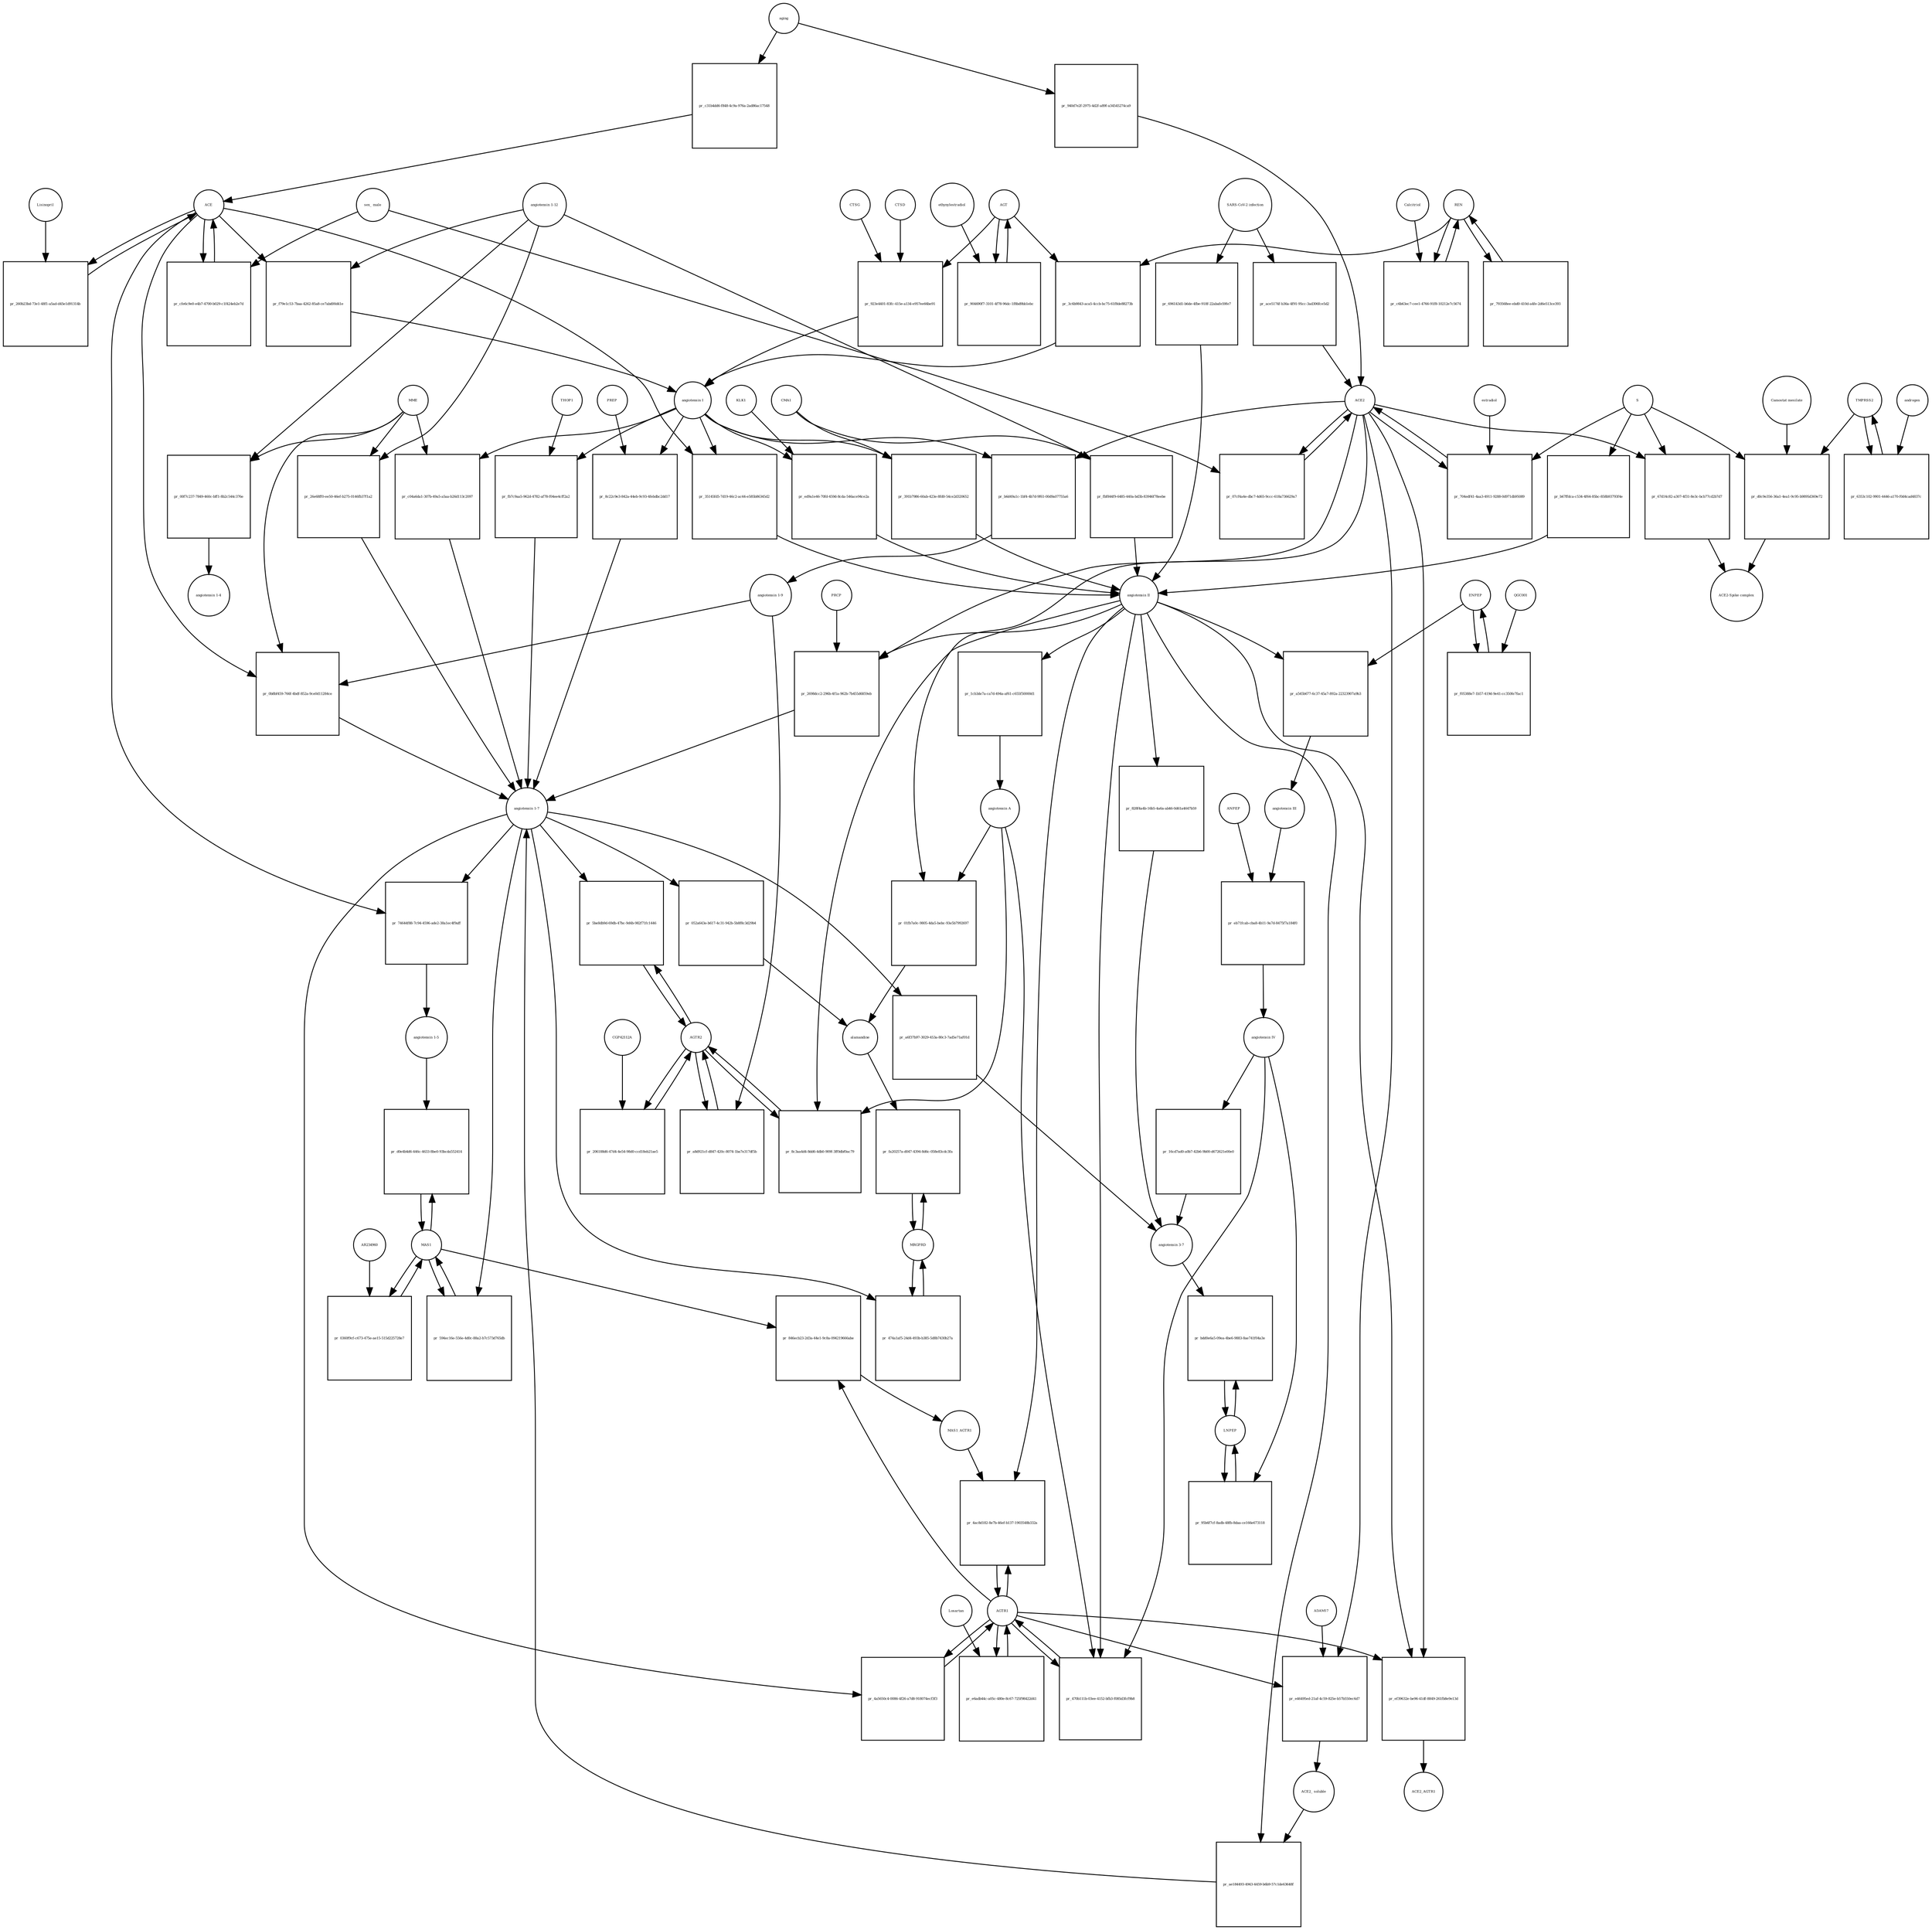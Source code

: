 strict digraph  {
"angiotensin I" [annotation="urn_miriam_obo.chebi_CHEBI%3A2718", bipartite=0, cls="simple chemical", fontsize=4, label="angiotensin I", shape=circle];
"pr_35145fd5-7d19-46c2-ac44-e585b86345d2" [annotation="", bipartite=1, cls=process, fontsize=4, label="pr_35145fd5-7d19-46c2-ac44-e585b86345d2", shape=square];
"angiotensin II" [annotation="urn_miriam_obo.chebi_CHEBI%3A2718", bipartite=0, cls="simple chemical", fontsize=4, label="angiotensin II", shape=circle];
ACE [annotation="urn_miriam_hgnc_HGNC%3A2707", bipartite=0, cls=macromolecule, fontsize=4, label=ACE, shape=circle];
"pr_b6d49a1c-1bf4-4b7d-9f61-00d9a07755a6" [annotation="", bipartite=1, cls=process, fontsize=4, label="pr_b6d49a1c-1bf4-4b7d-9f61-00d9a07755a6", shape=square];
"angiotensin 1-9" [annotation="urn_miriam_obo.chebi_CHEBI%3A80128", bipartite=0, cls="simple chemical", fontsize=4, label="angiotensin 1-9", shape=circle];
ACE2 [annotation="urn_miriam_hgnc_HGNC%3A13557", bipartite=0, cls=macromolecule, fontsize=4, label=ACE2, shape=circle];
"pr_0b8bf459-766f-4bdf-852a-9ce0d11284ce" [annotation="", bipartite=1, cls=process, fontsize=4, label="pr_0b8bf459-766f-4bdf-852a-9ce0d11284ce", shape=square];
"angiotensin 1-7" [annotation="urn_miriam_obo.chebi_CHEBI%3A55438", bipartite=0, cls="simple chemical", fontsize=4, label="angiotensin 1-7", shape=circle];
MME [annotation="urn_miriam_hgnc_HGNC%3A7154", bipartite=0, cls=macromolecule, fontsize=4, label=MME, shape=circle];
"pr_2698dcc2-296b-4f1a-962b-7b455d6859eb" [annotation="", bipartite=1, cls=process, fontsize=4, label="pr_2698dcc2-296b-4f1a-962b-7b455d6859eb", shape=square];
PRCP [annotation="urn_miriam_hgnc_HGNC%3A9344", bipartite=0, cls=macromolecule, fontsize=4, label=PRCP, shape=circle];
"pr_74644f88-7c94-4596-ade2-38a1ec4f9aff" [annotation="", bipartite=1, cls=process, fontsize=4, label="pr_74644f88-7c94-4596-ade2-38a1ec4f9aff", shape=square];
"angiotensin 1-5" [annotation="urn_miriam_obo.chebi_CHEBI%3A80129", bipartite=0, cls="simple chemical", fontsize=4, label="angiotensin 1-5", shape=circle];
REN [annotation="urn_miriam_hgnc_HGNC%3A9958", bipartite=0, cls=macromolecule, fontsize=4, label=REN, shape=circle];
"pr_c6b63ec7-cee1-4766-91f8-10212e7c5674" [annotation="", bipartite=1, cls="omitted process", fontsize=4, label="pr_c6b63ec7-cee1-4766-91f8-10212e7c5674", shape=square];
Calcitriol [annotation="urn_miriam_obo.chebi_CHEBI%3A17823", bipartite=0, cls="simple chemical", fontsize=4, label=Calcitriol, shape=circle];
AGT [annotation="urn_miriam_hgnc_HGNC%3A333", bipartite=0, cls=macromolecule, fontsize=4, label=AGT, shape=circle];
"pr_3c6b9843-aca5-4ccb-bc75-61f8de88273b" [annotation="", bipartite=1, cls=process, fontsize=4, label="pr_3c6b9843-aca5-4ccb-bc75-61f8de88273b", shape=square];
"pr_c04a6da1-307b-49a5-a5aa-b26d113c2097" [annotation="", bipartite=1, cls=process, fontsize=4, label="pr_c04a6da1-307b-49a5-a5aa-b26d113c2097", shape=square];
MAS1 [annotation="urn_miriam_hgnc_HGNC%3A6899", bipartite=0, cls=macromolecule, fontsize=4, label=MAS1, shape=circle];
"pr_d0e4b4d6-446c-4633-8be0-93bcda552414" [annotation="", bipartite=1, cls=process, fontsize=4, label="pr_d0e4b4d6-446c-4633-8be0-93bcda552414", shape=square];
"pr_052a643e-b617-4c31-942b-5b8f8c3d29b4" [annotation="", bipartite=1, cls=process, fontsize=4, label="pr_052a643e-b617-4c31-942b-5b8f8c3d29b4", shape=square];
alamandine [annotation="urn_miriam_pubchem.compound_44192273", bipartite=0, cls="simple chemical", fontsize=4, label=alamandine, shape=circle];
"pr_1cb3de7a-ca7d-494a-af61-c655f50000d1" [annotation="", bipartite=1, cls=process, fontsize=4, label="pr_1cb3de7a-ca7d-494a-af61-c655f50000d1", shape=square];
"angiotensin A" [annotation="urn_miriam_kegg.compound_C20970|urn_miriam_pubchem.compound_91691124", bipartite=0, cls="simple chemical", fontsize=4, label="angiotensin A", shape=circle];
"pr_01fb7a0c-9805-4da5-bebc-93e5b7992697" [annotation="", bipartite=1, cls=process, fontsize=4, label="pr_01fb7a0c-9805-4da5-bebc-93e5b7992697", shape=square];
"pr_a545b677-6c37-45a7-892a-22323907a9b3" [annotation="", bipartite=1, cls=process, fontsize=4, label="pr_a545b677-6c37-45a7-892a-22323907a9b3", shape=square];
"angiotensin III" [annotation="urn_miriam_obo.chebi_CHEBI%3A89666", bipartite=0, cls="simple chemical", fontsize=4, label="angiotensin III", shape=circle];
ENPEP [annotation="urn_miriam_hgnc_HGNC%3A3355", bipartite=0, cls=macromolecule, fontsize=4, label=ENPEP, shape=circle];
"pr_eb71fcab-cba8-4b11-9a7d-8475f7a184f0" [annotation="", bipartite=1, cls=process, fontsize=4, label="pr_eb71fcab-cba8-4b11-9a7d-8475f7a184f0", shape=square];
"angiotensin IV" [annotation="urn_miriam_obo.chebi_CHEBI%3A80127", bipartite=0, cls="simple chemical", fontsize=4, label="angiotensin IV", shape=circle];
"ANPEP " [annotation="urn_miriam_hgnc_HGNC%3A500", bipartite=0, cls=macromolecule, fontsize=4, label="ANPEP ", shape=circle];
AGTR2 [annotation="urn_miriam_hgnc_HGNC%3A338", bipartite=0, cls=macromolecule, fontsize=4, label=AGTR2, shape=circle];
"pr_206188d6-47d4-4e54-98d0-ccd18eb21ae5" [annotation="", bipartite=1, cls=process, fontsize=4, label="pr_206188d6-47d4-4e54-98d0-ccd18eb21ae5", shape=square];
CGP42112A [annotation="urn_miriam_obo.chebi_CHEBI%3A147302", bipartite=0, cls="simple chemical", fontsize=4, label=CGP42112A, shape=circle];
"pr_793568ee-ebd0-410d-a4fe-2d6e513ce393" [annotation="", bipartite=1, cls=process, fontsize=4, label="pr_793568ee-ebd0-410d-a4fe-2d6e513ce393", shape=square];
"pr_e46495ed-21af-4c59-825e-b57b550ec6d7" [annotation="", bipartite=1, cls=process, fontsize=4, label="pr_e46495ed-21af-4c59-825e-b57b550ec6d7", shape=square];
"ACE2_ soluble" [annotation="urn_miriam_hgnc.symbol_ACE2", bipartite=0, cls=macromolecule, fontsize=4, label="ACE2_ soluble", shape=circle];
ADAM17 [annotation="urn_miriam_hgnc_HGNC%3A195", bipartite=0, cls=macromolecule, fontsize=4, label=ADAM17, shape=circle];
AGTR1 [annotation="urn_miriam_hgnc_HGNC%3A336", bipartite=0, cls=macromolecule, fontsize=4, label=AGTR1, shape=circle];
"pr_8c3aa4d4-8dd6-4db0-909f-3ff0dbf0ac79" [annotation="", bipartite=1, cls=process, fontsize=4, label="pr_8c3aa4d4-8dd6-4db0-909f-3ff0dbf0ac79", shape=square];
"pr_940d7e2f-2975-4d2f-a89f-a34545274ca9" [annotation="", bipartite=1, cls=process, fontsize=4, label="pr_940d7e2f-2975-4d2f-a89f-a34545274ca9", shape=square];
aging [annotation="urn_miriam_obo.go_GO%3A0007568", bipartite=0, cls=phenotype, fontsize=4, label=aging, shape=circle];
MRGPRD [annotation="urn_miriam_hgnc_HGNC%3A29626", bipartite=0, cls=macromolecule, fontsize=4, label=MRGPRD, shape=circle];
"pr_fa20257a-d047-4394-8d6c-058e83cdc3fa" [annotation="", bipartite=1, cls=process, fontsize=4, label="pr_fa20257a-d047-4394-8d6c-058e83cdc3fa", shape=square];
"pr_ae184493-4943-4459-b6b9-57c1de63648f" [annotation="", bipartite=1, cls=process, fontsize=4, label="pr_ae184493-4943-4459-b6b9-57c1de63648f", shape=square];
"pr_c31b4dd6-f848-4c9a-976a-2ad86ac17548" [annotation="", bipartite=1, cls=process, fontsize=4, label="pr_c31b4dd6-f848-4c9a-976a-2ad86ac17548", shape=square];
"pr_07cf4a4e-dbc7-4d65-9ccc-618a736629a7" [annotation="", bipartite=1, cls=process, fontsize=4, label="pr_07cf4a4e-dbc7-4d65-9ccc-618a736629a7", shape=square];
"sex_ male" [annotation=urn_miriam_mesh_D008297, bipartite=0, cls=phenotype, fontsize=4, label="sex_ male", shape=circle];
"pr_b67ffdca-c534-4f64-85bc-858b93793f4e" [annotation="", bipartite=1, cls=process, fontsize=4, label="pr_b67ffdca-c534-4f64-85bc-858b93793f4e", shape=square];
S [annotation="urn_miriam_uniprot_P0DTC2|urn_miriam_uniprot_P59594", bipartite=0, cls=macromolecule, fontsize=4, label=S, shape=circle];
"pr_cfe6c9e0-e4b7-4700-b029-c1f424eb2e7d" [annotation="", bipartite=1, cls=process, fontsize=4, label="pr_cfe6c9e0-e4b7-4700-b029-c1f424eb2e7d", shape=square];
"pr_470b111b-03ee-4152-bfb3-f085d3fcf9b8" [annotation="", bipartite=1, cls=process, fontsize=4, label="pr_470b111b-03ee-4152-bfb3-f085d3fcf9b8", shape=square];
"pr_ef39632e-be96-41df-8849-261fb8e9e13d" [annotation="", bipartite=1, cls=process, fontsize=4, label="pr_ef39632e-be96-41df-8849-261fb8e9e13d", shape=square];
ACE2_AGTR1 [annotation=urn_miriam_pubmed_25225202, bipartite=0, cls=complex, fontsize=4, label=ACE2_AGTR1, shape=circle];
"pr_67d14c82-a307-4f31-8e3c-bcb77cd2b7d7" [annotation="", bipartite=1, cls=process, fontsize=4, label="pr_67d14c82-a307-4f31-8e3c-bcb77cd2b7d7", shape=square];
"ACE2-Spike complex" [annotation=urn_miriam_pubmed_32275855, bipartite=0, cls=complex, fontsize=4, label="ACE2-Spike complex", shape=circle];
"pr_696143d1-b6de-4fbe-918f-22abafe59fe7" [annotation="", bipartite=1, cls=process, fontsize=4, label="pr_696143d1-b6de-4fbe-918f-22abafe59fe7", shape=square];
"SARS-CoV-2 infection" [annotation="urn_miriam_taxonomy_2697049|urn_miriam_mesh_C000657245", bipartite=0, cls=phenotype, fontsize=4, label="SARS-CoV-2 infection", shape=circle];
"angiotensin 1-12" [annotation=urn_miriam_pubmed_27465904, bipartite=0, cls="simple chemical", fontsize=4, label="angiotensin 1-12", shape=circle];
"pr_fbf844f9-6485-440a-bd3b-83946f78eebe" [annotation="", bipartite=1, cls=process, fontsize=4, label="pr_fbf844f9-6485-440a-bd3b-83946f78eebe", shape=square];
CMA1 [annotation="urn_miriam_hgnc_HGNC%3A2097", bipartite=0, cls=macromolecule, fontsize=4, label=CMA1, shape=circle];
TMPRSS2 [annotation="urn_miriam_hgnc_HGNC%3A11876", bipartite=0, cls=macromolecule, fontsize=4, label=TMPRSS2, shape=circle];
"pr_6353c102-9901-4446-a170-f0d4cad4837c" [annotation="", bipartite=1, cls="omitted process", fontsize=4, label="pr_6353c102-9901-4446-a170-f0d4cad4837c", shape=square];
androgen [annotation="urn_miriam_obo.chebi_CHEBI%3A50113", bipartite=0, cls="simple chemical", fontsize=4, label=androgen, shape=circle];
"pr_00f7c237-7849-460c-bff1-8b2c544c376e" [annotation="", bipartite=1, cls=process, fontsize=4, label="pr_00f7c237-7849-460c-bff1-8b2c544c376e", shape=square];
"angiotensin 1-4" [annotation=urn_miriam_pubmed_22490446, bipartite=0, cls="simple chemical", fontsize=4, label="angiotensin 1-4", shape=circle];
"pr_846ecb23-2d3a-44e1-9c8a-094219666abe" [annotation="", bipartite=1, cls=process, fontsize=4, label="pr_846ecb23-2d3a-44e1-9c8a-094219666abe", shape=square];
MAS1_AGTR1 [annotation=urn_miriam_pubmed_15809376, bipartite=0, cls=complex, fontsize=4, label=MAS1_AGTR1, shape=circle];
"pr_4ac8d182-8e7b-46ef-b137-1903548b332a" [annotation="", bipartite=1, cls=process, fontsize=4, label="pr_4ac8d182-8e7b-46ef-b137-1903548b332a", shape=square];
"pr_260b23bd-73e1-48f1-a5ad-d45e1d91314b" [annotation="", bipartite=1, cls=process, fontsize=4, label="pr_260b23bd-73e1-48f1-a5ad-d45e1d91314b", shape=square];
Lisinopril [annotation="urn_miriam_obo.chebi_CHEBI%3A43755", bipartite=0, cls="simple chemical", fontsize=4, label=Lisinopril, shape=circle];
"pr_f79e1c53-7baa-4262-85a8-ce7abd00d41e" [annotation="", bipartite=1, cls=process, fontsize=4, label="pr_f79e1c53-7baa-4262-85a8-ce7abd00d41e", shape=square];
LNPEP [annotation="urn_miriam_hgnc_HGNC%3A6656", bipartite=0, cls=macromolecule, fontsize=4, label=LNPEP, shape=circle];
"pr_95b6f7cf-8adb-48fb-8daa-ce166e673118" [annotation="", bipartite=1, cls=process, fontsize=4, label="pr_95b6f7cf-8adb-48fb-8daa-ce166e673118", shape=square];
"pr_26e68ff0-ee50-46ef-b275-0146fb37f1a2" [annotation="", bipartite=1, cls=process, fontsize=4, label="pr_26e68ff0-ee50-46ef-b275-0146fb37f1a2", shape=square];
"pr_0360f9cf-c673-475e-ae15-515d225728e7" [annotation="", bipartite=1, cls=process, fontsize=4, label="pr_0360f9cf-c673-475e-ae15-515d225728e7", shape=square];
AR234960 [annotation="urn_miriam_pubchem.compound_146025955", bipartite=0, cls="simple chemical", fontsize=4, label=AR234960, shape=circle];
"pr_f05388e7-1b57-419d-9e41-cc350fe7fac1" [annotation="", bipartite=1, cls=process, fontsize=4, label="pr_f05388e7-1b57-419d-9e41-cc350fe7fac1", shape=square];
QGC001 [annotation=urn_miriam_pubmed_24337978, bipartite=0, cls="simple chemical", fontsize=4, label=QGC001, shape=circle];
"pr_923e4401-83fc-415e-a134-e957ee66be91" [annotation="", bipartite=1, cls=process, fontsize=4, label="pr_923e4401-83fc-415e-a134-e957ee66be91", shape=square];
CTSD [annotation="urn_miriam_hgnc_HGNC%3A2529", bipartite=0, cls=macromolecule, fontsize=4, label=CTSD, shape=circle];
CTSG [annotation="urn_miriam_hgnc_HGNC%3A2532", bipartite=0, cls=macromolecule, fontsize=4, label=CTSG, shape=circle];
"pr_391b7986-60ab-423e-8fd0-54ce2d320652" [annotation="", bipartite=1, cls=process, fontsize=4, label="pr_391b7986-60ab-423e-8fd0-54ce2d320652", shape=square];
"pr_ed9a1e46-70fd-459d-8cda-546ace94ce2a" [annotation="", bipartite=1, cls=process, fontsize=4, label="pr_ed9a1e46-70fd-459d-8cda-546ace94ce2a", shape=square];
KLK1 [annotation="urn_miriam_hgnc_HGNC%3A6357", bipartite=0, cls=macromolecule, fontsize=4, label=KLK1, shape=circle];
"pr_fb7c9aa5-962d-4782-af78-f04ee4cff2a2" [annotation="", bipartite=1, cls=process, fontsize=4, label="pr_fb7c9aa5-962d-4782-af78-f04ee4cff2a2", shape=square];
THOP1 [annotation="urn_miriam_hgnc_HGNC%3A11793", bipartite=0, cls=macromolecule, fontsize=4, label=THOP1, shape=circle];
"pr_8c22c9e3-842a-44eb-9c93-4febdbc2dd17" [annotation="", bipartite=1, cls=process, fontsize=4, label="pr_8c22c9e3-842a-44eb-9c93-4febdbc2dd17", shape=square];
PREP [annotation="urn_miriam_hgnc_HGNC%3A9358", bipartite=0, cls=macromolecule, fontsize=4, label=PREP, shape=circle];
"pr_e6adb44c-a05c-480e-8c67-725f98422d41" [annotation="", bipartite=1, cls=process, fontsize=4, label="pr_e6adb44c-a05c-480e-8c67-725f98422d41", shape=square];
Losartan [annotation="urn_miriam_obo.chebi_CHEBI%3A6541", bipartite=0, cls="simple chemical", fontsize=4, label=Losartan, shape=circle];
"pr_4a5650c4-0086-4f26-a7d8-918074ecf3f3" [annotation="", bipartite=1, cls=process, fontsize=4, label="pr_4a5650c4-0086-4f26-a7d8-918074ecf3f3", shape=square];
"pr_5be8db9d-69db-47bc-9d4b-982f71fc1446" [annotation="", bipartite=1, cls=process, fontsize=4, label="pr_5be8db9d-69db-47bc-9d4b-982f71fc1446", shape=square];
"pr_a8d921cf-d847-420c-8074-1ba7e317df5b" [annotation="", bipartite=1, cls=process, fontsize=4, label="pr_a8d921cf-d847-420c-8074-1ba7e317df5b", shape=square];
"pr_594ec16e-556e-4d0c-88a2-b7c573d765db" [annotation="", bipartite=1, cls=process, fontsize=4, label="pr_594ec16e-556e-4d0c-88a2-b7c573d765db", shape=square];
"pr_474a1af5-24d4-493b-b385-5d8b7430b27a" [annotation="", bipartite=1, cls=process, fontsize=4, label="pr_474a1af5-24d4-493b-b385-5d8b7430b27a", shape=square];
"pr_a6f37b97-3029-453a-80c3-7ad5e71af01d" [annotation="", bipartite=1, cls=process, fontsize=4, label="pr_a6f37b97-3029-453a-80c3-7ad5e71af01d", shape=square];
"angiotensin 3-7" [annotation=urn_miriam_pubmed_30934934, bipartite=0, cls="simple chemical", fontsize=4, label="angiotensin 3-7", shape=circle];
"pr_828f4a4b-16b5-4a6a-ab46-0d61a4647b59" [annotation="", bipartite=1, cls=process, fontsize=4, label="pr_828f4a4b-16b5-4a6a-ab46-0d61a4647b59", shape=square];
"pr_16cd7ad0-a0b7-42b6-9b00-d672621e00e0" [annotation="", bipartite=1, cls=process, fontsize=4, label="pr_16cd7ad0-a0b7-42b6-9b00-d672621e00e0", shape=square];
"pr_d0c9e356-36a1-4ea1-9c95-b9895d369e72" [annotation="", bipartite=1, cls="omitted process", fontsize=4, label="pr_d0c9e356-36a1-4ea1-9c95-b9895d369e72", shape=square];
"Camostat mesilate" [annotation="urn_miriam_obo.chebi_CHEBI%3A135632", bipartite=0, cls="simple chemical", fontsize=4, label="Camostat mesilate", shape=circle];
"pr_bdd0e6a5-09ea-4be6-9883-8ae741f04a3e" [annotation="", bipartite=1, cls=process, fontsize=4, label="pr_bdd0e6a5-09ea-4be6-9883-8ae741f04a3e", shape=square];
"pr_704edf41-4aa3-4911-9288-0d971db95089" [annotation="", bipartite=1, cls="omitted process", fontsize=4, label="pr_704edf41-4aa3-4911-9288-0d971db95089", shape=square];
estradiol [annotation="urn_miriam_obo.chebi_CHEBI%3A16469", bipartite=0, cls="simple chemical", fontsize=4, label=estradiol, shape=circle];
"pr_904690f7-3101-4f78-96dc-1f8bd9bb1ebc" [annotation="", bipartite=1, cls="omitted process", fontsize=4, label="pr_904690f7-3101-4f78-96dc-1f8bd9bb1ebc", shape=square];
ethynylestradiol [annotation="urn_miriam_obo.chebi_CHEBI%3A4903", bipartite=0, cls="simple chemical", fontsize=4, label=ethynylestradiol, shape=circle];
"pr_ace5174f-b36a-4f91-95cc-3ad306fce5d2" [annotation="", bipartite=1, cls=process, fontsize=4, label="pr_ace5174f-b36a-4f91-95cc-3ad306fce5d2", shape=square];
"angiotensin I" -> "pr_35145fd5-7d19-46c2-ac44-e585b86345d2"  [annotation="", interaction_type=consumption];
"angiotensin I" -> "pr_b6d49a1c-1bf4-4b7d-9f61-00d9a07755a6"  [annotation="", interaction_type=consumption];
"angiotensin I" -> "pr_c04a6da1-307b-49a5-a5aa-b26d113c2097"  [annotation="", interaction_type=consumption];
"angiotensin I" -> "pr_391b7986-60ab-423e-8fd0-54ce2d320652"  [annotation="", interaction_type=consumption];
"angiotensin I" -> "pr_ed9a1e46-70fd-459d-8cda-546ace94ce2a"  [annotation="", interaction_type=consumption];
"angiotensin I" -> "pr_fb7c9aa5-962d-4782-af78-f04ee4cff2a2"  [annotation="", interaction_type=consumption];
"angiotensin I" -> "pr_8c22c9e3-842a-44eb-9c93-4febdbc2dd17"  [annotation="", interaction_type=consumption];
"pr_35145fd5-7d19-46c2-ac44-e585b86345d2" -> "angiotensin II"  [annotation="", interaction_type=production];
"angiotensin II" -> "pr_2698dcc2-296b-4f1a-962b-7b455d6859eb"  [annotation="", interaction_type=consumption];
"angiotensin II" -> "pr_1cb3de7a-ca7d-494a-af61-c655f50000d1"  [annotation="", interaction_type=consumption];
"angiotensin II" -> "pr_a545b677-6c37-45a7-892a-22323907a9b3"  [annotation="", interaction_type=consumption];
"angiotensin II" -> "pr_8c3aa4d4-8dd6-4db0-909f-3ff0dbf0ac79"  [annotation="urn_miriam_pubmed_17630322|urn_miriam_taxonomy_9606|urn_miriam_pubmed_17138938", interaction_type=stimulation];
"angiotensin II" -> "pr_ae184493-4943-4459-b6b9-57c1de63648f"  [annotation="", interaction_type=consumption];
"angiotensin II" -> "pr_470b111b-03ee-4152-bfb3-f085d3fcf9b8"  [annotation="urn_miriam_pubmed_26497614|urn_miriam_taxonomy_10116|urn_miriam_pubmed_17630322|urn_miriam_pubmed_32333398|urn_miriam_pubmed_17138938|urn_miriam_taxonomy_9606", interaction_type=stimulation];
"angiotensin II" -> "pr_ef39632e-be96-41df-8849-261fb8e9e13d"  [annotation="urn_miriam_pubmed_25225202|urn_miriam_taxonomy_9606", interaction_type=inhibition];
"angiotensin II" -> "pr_4ac8d182-8e7b-46ef-b137-1903548b332a"  [annotation="urn_miriam_pubmed_15809376|urn_miriam_taxonomy_9606", interaction_type=stimulation];
"angiotensin II" -> "pr_828f4a4b-16b5-4a6a-ab46-0d61a4647b59"  [annotation="", interaction_type=consumption];
ACE -> "pr_35145fd5-7d19-46c2-ac44-e585b86345d2"  [annotation="urn_miriam_taxonomy_9606|urn_miriam_pubmed_10969042", interaction_type=catalysis];
ACE -> "pr_0b8bf459-766f-4bdf-852a-9ce0d11284ce"  [annotation="urn_miriam_pubmed_15283675|urn_miriam_taxonomy_9606", interaction_type=catalysis];
ACE -> "pr_74644f88-7c94-4596-ade2-38a1ec4f9aff"  [annotation="urn_miriam_pubmed_10969042|urn_miriam_taxonomy_9606", interaction_type=catalysis];
ACE -> "pr_cfe6c9e0-e4b7-4700-b029-c1f424eb2e7d"  [annotation="", interaction_type=consumption];
ACE -> "pr_260b23bd-73e1-48f1-a5ad-d45e1d91314b"  [annotation="", interaction_type=consumption];
ACE -> "pr_f79e1c53-7baa-4262-85a8-ce7abd00d41e"  [annotation="urn_miriam_pubmed_22490446|urn_miriam_taxonomy_10116", interaction_type=catalysis];
"pr_b6d49a1c-1bf4-4b7d-9f61-00d9a07755a6" -> "angiotensin 1-9"  [annotation="", interaction_type=production];
"angiotensin 1-9" -> "pr_0b8bf459-766f-4bdf-852a-9ce0d11284ce"  [annotation="", interaction_type=consumption];
"angiotensin 1-9" -> "pr_a8d921cf-d847-420c-8074-1ba7e317df5b"  [annotation="urn_miriam_pubmed_30048754|urn_miriam_taxonomy_10116", interaction_type=stimulation];
ACE2 -> "pr_b6d49a1c-1bf4-4b7d-9f61-00d9a07755a6"  [annotation="urn_miriam_pubmed_10969042|urn_miriam_taxonomy_9606", interaction_type=catalysis];
ACE2 -> "pr_2698dcc2-296b-4f1a-962b-7b455d6859eb"  [annotation="urn_miriam_taxonomy_10090|urn_miriam_pubmed_23392115", interaction_type=catalysis];
ACE2 -> "pr_01fb7a0c-9805-4da5-bebc-93e5b7992697"  [annotation="urn_miriam_pubmed_23446738|urn_miriam_taxonomy_9606", interaction_type=catalysis];
ACE2 -> "pr_e46495ed-21af-4c59-825e-b57b550ec6d7"  [annotation="", interaction_type=consumption];
ACE2 -> "pr_07cf4a4e-dbc7-4d65-9ccc-618a736629a7"  [annotation="", interaction_type=consumption];
ACE2 -> "pr_ef39632e-be96-41df-8849-261fb8e9e13d"  [annotation="", interaction_type=consumption];
ACE2 -> "pr_67d14c82-a307-4f31-8e3c-bcb77cd2b7d7"  [annotation="", interaction_type=consumption];
ACE2 -> "pr_704edf41-4aa3-4911-9288-0d971db95089"  [annotation="", interaction_type=consumption];
"pr_0b8bf459-766f-4bdf-852a-9ce0d11284ce" -> "angiotensin 1-7"  [annotation="", interaction_type=production];
"angiotensin 1-7" -> "pr_74644f88-7c94-4596-ade2-38a1ec4f9aff"  [annotation="", interaction_type=consumption];
"angiotensin 1-7" -> "pr_052a643e-b617-4c31-942b-5b8f8c3d29b4"  [annotation="", interaction_type=consumption];
"angiotensin 1-7" -> "pr_4a5650c4-0086-4f26-a7d8-918074ecf3f3"  [annotation="urn_miriam_pubmed_29928987|urn_miriam_taxonomy_9606", interaction_type=inhibition];
"angiotensin 1-7" -> "pr_5be8db9d-69db-47bc-9d4b-982f71fc1446"  [annotation="urn_miriam_pubmed_15767466|urn_miriam_taxonomy_10116", interaction_type=stimulation];
"angiotensin 1-7" -> "pr_594ec16e-556e-4d0c-88a2-b7c573d765db"  [annotation="urn_miriam_pubmed_27217404|urn_miriam_taxonomy_9606", interaction_type=stimulation];
"angiotensin 1-7" -> "pr_474a1af5-24d4-493b-b385-5d8b7430b27a"  [annotation="urn_miriam_pubmed_27217404|urn_miriam_taxonomy_9606", interaction_type=stimulation];
"angiotensin 1-7" -> "pr_a6f37b97-3029-453a-80c3-7ad5e71af01d"  [annotation="", interaction_type=consumption];
MME -> "pr_0b8bf459-766f-4bdf-852a-9ce0d11284ce"  [annotation="urn_miriam_pubmed_15283675|urn_miriam_taxonomy_9606", interaction_type=catalysis];
MME -> "pr_c04a6da1-307b-49a5-a5aa-b26d113c2097"  [annotation="urn_miriam_taxonomy_9606|urn_miriam_pubmed_15283675", interaction_type=catalysis];
MME -> "pr_00f7c237-7849-460c-bff1-8b2c544c376e"  [annotation="urn_miriam_pubmed_22490446|urn_miriam_taxonomy_10116", interaction_type=catalysis];
MME -> "pr_26e68ff0-ee50-46ef-b275-0146fb37f1a2"  [annotation="urn_miriam_pubmed_22490446|urn_miriam_taxonomy_10116", interaction_type=catalysis];
"pr_2698dcc2-296b-4f1a-962b-7b455d6859eb" -> "angiotensin 1-7"  [annotation="", interaction_type=production];
PRCP -> "pr_2698dcc2-296b-4f1a-962b-7b455d6859eb"  [annotation="urn_miriam_taxonomy_10090|urn_miriam_pubmed_23392115", interaction_type=catalysis];
"pr_74644f88-7c94-4596-ade2-38a1ec4f9aff" -> "angiotensin 1-5"  [annotation="", interaction_type=production];
"angiotensin 1-5" -> "pr_d0e4b4d6-446c-4633-8be0-93bcda552414"  [annotation="urn_miriam_pubmed_27660028|urn_miriam_taxonomy_10116", interaction_type=stimulation];
REN -> "pr_c6b63ec7-cee1-4766-91f8-10212e7c5674"  [annotation="", interaction_type=consumption];
REN -> "pr_3c6b9843-aca5-4ccb-bc75-61f8de88273b"  [annotation="urn_miriam_pubmed_10585461|urn_miriam_taxonomy_9606", interaction_type=catalysis];
REN -> "pr_793568ee-ebd0-410d-a4fe-2d6e513ce393"  [annotation="", interaction_type=consumption];
"pr_c6b63ec7-cee1-4766-91f8-10212e7c5674" -> REN  [annotation="", interaction_type=production];
Calcitriol -> "pr_c6b63ec7-cee1-4766-91f8-10212e7c5674"  [annotation="urn_miriam_pubmed_12122115|urn_miriam_taxonomy_10090", interaction_type=inhibition];
AGT -> "pr_3c6b9843-aca5-4ccb-bc75-61f8de88273b"  [annotation="", interaction_type=consumption];
AGT -> "pr_923e4401-83fc-415e-a134-e957ee66be91"  [annotation="", interaction_type=consumption];
AGT -> "pr_904690f7-3101-4f78-96dc-1f8bd9bb1ebc"  [annotation="", interaction_type=consumption];
"pr_3c6b9843-aca5-4ccb-bc75-61f8de88273b" -> "angiotensin I"  [annotation="", interaction_type=production];
"pr_c04a6da1-307b-49a5-a5aa-b26d113c2097" -> "angiotensin 1-7"  [annotation="", interaction_type=production];
MAS1 -> "pr_d0e4b4d6-446c-4633-8be0-93bcda552414"  [annotation="", interaction_type=consumption];
MAS1 -> "pr_846ecb23-2d3a-44e1-9c8a-094219666abe"  [annotation="", interaction_type=consumption];
MAS1 -> "pr_0360f9cf-c673-475e-ae15-515d225728e7"  [annotation="", interaction_type=consumption];
MAS1 -> "pr_594ec16e-556e-4d0c-88a2-b7c573d765db"  [annotation="", interaction_type=consumption];
"pr_d0e4b4d6-446c-4633-8be0-93bcda552414" -> MAS1  [annotation="", interaction_type=production];
"pr_052a643e-b617-4c31-942b-5b8f8c3d29b4" -> alamandine  [annotation="", interaction_type=production];
alamandine -> "pr_fa20257a-d047-4394-8d6c-058e83cdc3fa"  [annotation="urn_miriam_pubmed_23446738|urn_miriam_taxonomy_9606", interaction_type=stimulation];
"pr_1cb3de7a-ca7d-494a-af61-c655f50000d1" -> "angiotensin A"  [annotation="", interaction_type=production];
"angiotensin A" -> "pr_01fb7a0c-9805-4da5-bebc-93e5b7992697"  [annotation="", interaction_type=consumption];
"angiotensin A" -> "pr_8c3aa4d4-8dd6-4db0-909f-3ff0dbf0ac79"  [annotation="urn_miriam_pubmed_17630322|urn_miriam_taxonomy_9606|urn_miriam_pubmed_17138938", interaction_type=stimulation];
"angiotensin A" -> "pr_470b111b-03ee-4152-bfb3-f085d3fcf9b8"  [annotation="urn_miriam_pubmed_26497614|urn_miriam_taxonomy_10116|urn_miriam_pubmed_17630322|urn_miriam_pubmed_32333398|urn_miriam_pubmed_17138938|urn_miriam_taxonomy_9606", interaction_type=stimulation];
"pr_01fb7a0c-9805-4da5-bebc-93e5b7992697" -> alamandine  [annotation="", interaction_type=production];
"pr_a545b677-6c37-45a7-892a-22323907a9b3" -> "angiotensin III"  [annotation="", interaction_type=production];
"angiotensin III" -> "pr_eb71fcab-cba8-4b11-9a7d-8475f7a184f0"  [annotation="", interaction_type=consumption];
ENPEP -> "pr_a545b677-6c37-45a7-892a-22323907a9b3"  [annotation="urn_miriam_pubmed_8876246|urn_miriam_taxonomy_10090", interaction_type=catalysis];
ENPEP -> "pr_f05388e7-1b57-419d-9e41-cc350fe7fac1"  [annotation="", interaction_type=consumption];
"pr_eb71fcab-cba8-4b11-9a7d-8475f7a184f0" -> "angiotensin IV"  [annotation="", interaction_type=production];
"angiotensin IV" -> "pr_470b111b-03ee-4152-bfb3-f085d3fcf9b8"  [annotation="urn_miriam_pubmed_26497614|urn_miriam_taxonomy_10116|urn_miriam_pubmed_17630322|urn_miriam_pubmed_32333398|urn_miriam_pubmed_17138938|urn_miriam_taxonomy_9606", interaction_type=stimulation];
"angiotensin IV" -> "pr_95b6f7cf-8adb-48fb-8daa-ce166e673118"  [annotation="urn_miriam_pubmed_11707427|urn_miriam_taxonomy_9606", interaction_type=stimulation];
"angiotensin IV" -> "pr_16cd7ad0-a0b7-42b6-9b00-d672621e00e0"  [annotation="", interaction_type=consumption];
"ANPEP " -> "pr_eb71fcab-cba8-4b11-9a7d-8475f7a184f0"  [annotation="urn_miriam_pubmed_8876246|urn_miriam_taxonomy_10090", interaction_type=catalysis];
AGTR2 -> "pr_206188d6-47d4-4e54-98d0-ccd18eb21ae5"  [annotation="", interaction_type=consumption];
AGTR2 -> "pr_8c3aa4d4-8dd6-4db0-909f-3ff0dbf0ac79"  [annotation="", interaction_type=consumption];
AGTR2 -> "pr_5be8db9d-69db-47bc-9d4b-982f71fc1446"  [annotation="", interaction_type=consumption];
AGTR2 -> "pr_a8d921cf-d847-420c-8074-1ba7e317df5b"  [annotation="", interaction_type=consumption];
"pr_206188d6-47d4-4e54-98d0-ccd18eb21ae5" -> AGTR2  [annotation="", interaction_type=production];
CGP42112A -> "pr_206188d6-47d4-4e54-98d0-ccd18eb21ae5"  [annotation="urn_miriam_pubmed_25014541|urn_miriam_taxonomy_9606", interaction_type=stimulation];
"pr_793568ee-ebd0-410d-a4fe-2d6e513ce393" -> REN  [annotation="", interaction_type=production];
"pr_e46495ed-21af-4c59-825e-b57b550ec6d7" -> "ACE2_ soluble"  [annotation="", interaction_type=production];
"ACE2_ soluble" -> "pr_ae184493-4943-4459-b6b9-57c1de63648f"  [annotation="urn_miriam_pubmed_28512108|urn_miriam_taxonomy_9606", interaction_type=stimulation];
ADAM17 -> "pr_e46495ed-21af-4c59-825e-b57b550ec6d7"  [annotation="urn_miriam_pubmed_24227843|urn_miriam_taxonomy_9606|urn_miriam_pubmed_32333398|urn_miriam_pubmed_28512108", interaction_type=catalysis];
AGTR1 -> "pr_e46495ed-21af-4c59-825e-b57b550ec6d7"  [annotation="urn_miriam_pubmed_24227843|urn_miriam_taxonomy_9606|urn_miriam_pubmed_32333398|urn_miriam_pubmed_28512108", interaction_type=stimulation];
AGTR1 -> "pr_470b111b-03ee-4152-bfb3-f085d3fcf9b8"  [annotation="", interaction_type=consumption];
AGTR1 -> "pr_ef39632e-be96-41df-8849-261fb8e9e13d"  [annotation="", interaction_type=consumption];
AGTR1 -> "pr_846ecb23-2d3a-44e1-9c8a-094219666abe"  [annotation="", interaction_type=consumption];
AGTR1 -> "pr_4ac8d182-8e7b-46ef-b137-1903548b332a"  [annotation="", interaction_type=consumption];
AGTR1 -> "pr_e6adb44c-a05c-480e-8c67-725f98422d41"  [annotation="", interaction_type=consumption];
AGTR1 -> "pr_4a5650c4-0086-4f26-a7d8-918074ecf3f3"  [annotation="", interaction_type=consumption];
"pr_8c3aa4d4-8dd6-4db0-909f-3ff0dbf0ac79" -> AGTR2  [annotation="", interaction_type=production];
"pr_940d7e2f-2975-4d2f-a89f-a34545274ca9" -> ACE2  [annotation="", interaction_type=production];
aging -> "pr_940d7e2f-2975-4d2f-a89f-a34545274ca9"  [annotation="urn_miriam_pubmed_20689271|urn_miriam_taxonomy_10116", interaction_type=inhibition];
aging -> "pr_c31b4dd6-f848-4c9a-976a-2ad86ac17548"  [annotation="urn_miriam_pubmed_20689271|urn_miriam_taxonomy_10116", interaction_type=stimulation];
MRGPRD -> "pr_fa20257a-d047-4394-8d6c-058e83cdc3fa"  [annotation="", interaction_type=consumption];
MRGPRD -> "pr_474a1af5-24d4-493b-b385-5d8b7430b27a"  [annotation="", interaction_type=consumption];
"pr_fa20257a-d047-4394-8d6c-058e83cdc3fa" -> MRGPRD  [annotation="", interaction_type=production];
"pr_ae184493-4943-4459-b6b9-57c1de63648f" -> "angiotensin 1-7"  [annotation="", interaction_type=production];
"pr_c31b4dd6-f848-4c9a-976a-2ad86ac17548" -> ACE  [annotation="", interaction_type=production];
"pr_07cf4a4e-dbc7-4d65-9ccc-618a736629a7" -> ACE2  [annotation="", interaction_type=production];
"sex_ male" -> "pr_07cf4a4e-dbc7-4d65-9ccc-618a736629a7"  [annotation="urn_miriam_pubmed_26171856|urn_miriam_taxonomy_10116", interaction_type=stimulation];
"sex_ male" -> "pr_cfe6c9e0-e4b7-4700-b029-c1f424eb2e7d"  [annotation="urn_miriam_pubmed_26171856|urn_miriam_taxonomy_10116", interaction_type=stimulation];
"pr_b67ffdca-c534-4f64-85bc-858b93793f4e" -> "angiotensin II"  [annotation="", interaction_type=production];
S -> "pr_b67ffdca-c534-4f64-85bc-858b93793f4e"  [annotation="urn_miriam_pubmed_16007097|urn_miriam_taxonomy_10090|urn_miriam_uniprot_P59594", interaction_type=stimulation];
S -> "pr_67d14c82-a307-4f31-8e3c-bcb77cd2b7d7"  [annotation="", interaction_type=consumption];
S -> "pr_d0c9e356-36a1-4ea1-9c95-b9895d369e72"  [annotation="", interaction_type=consumption];
S -> "pr_704edf41-4aa3-4911-9288-0d971db95089"  [annotation="urn_miriam_pubmed_32432918|urn_miriam_taxonomy_9606|urn_miriam_pubmed_19864379|urn_miriam_uniprot_P59594", interaction_type=inhibition];
"pr_cfe6c9e0-e4b7-4700-b029-c1f424eb2e7d" -> ACE  [annotation="", interaction_type=production];
"pr_470b111b-03ee-4152-bfb3-f085d3fcf9b8" -> AGTR1  [annotation="", interaction_type=production];
"pr_ef39632e-be96-41df-8849-261fb8e9e13d" -> ACE2_AGTR1  [annotation="", interaction_type=production];
"pr_67d14c82-a307-4f31-8e3c-bcb77cd2b7d7" -> "ACE2-Spike complex"  [annotation="", interaction_type=production];
"pr_696143d1-b6de-4fbe-918f-22abafe59fe7" -> "angiotensin II"  [annotation="", interaction_type=production];
"SARS-CoV-2 infection" -> "pr_696143d1-b6de-4fbe-918f-22abafe59fe7"  [annotation="urn_miriam_pubmed_32048163|urn_miriam_taxonomy_9606", interaction_type=stimulation];
"SARS-CoV-2 infection" -> "pr_ace5174f-b36a-4f91-95cc-3ad306fce5d2"  [annotation="urn_miriam_pubmed_32408336|urn_miriam_taxonomy_9606", interaction_type=inhibition];
"angiotensin 1-12" -> "pr_fbf844f9-6485-440a-bd3b-83946f78eebe"  [annotation="", interaction_type=consumption];
"angiotensin 1-12" -> "pr_00f7c237-7849-460c-bff1-8b2c544c376e"  [annotation="", interaction_type=consumption];
"angiotensin 1-12" -> "pr_f79e1c53-7baa-4262-85a8-ce7abd00d41e"  [annotation="", interaction_type=consumption];
"angiotensin 1-12" -> "pr_26e68ff0-ee50-46ef-b275-0146fb37f1a2"  [annotation="", interaction_type=consumption];
"pr_fbf844f9-6485-440a-bd3b-83946f78eebe" -> "angiotensin II"  [annotation="", interaction_type=production];
CMA1 -> "pr_fbf844f9-6485-440a-bd3b-83946f78eebe"  [annotation="urn_miriam_pubmed_22180785|urn_miriam_taxonomy_9606", interaction_type=catalysis];
CMA1 -> "pr_391b7986-60ab-423e-8fd0-54ce2d320652"  [annotation="urn_miriam_pubmed_2266130|urn_miriam_taxonomy_9606", interaction_type=catalysis];
TMPRSS2 -> "pr_6353c102-9901-4446-a170-f0d4cad4837c"  [annotation="", interaction_type=consumption];
TMPRSS2 -> "pr_d0c9e356-36a1-4ea1-9c95-b9895d369e72"  [annotation="urn_miriam_pubmed_32142651|urn_miriam_taxonomy_9606|urn_miriam_uniprot_P0DTC2", interaction_type=stimulation];
"pr_6353c102-9901-4446-a170-f0d4cad4837c" -> TMPRSS2  [annotation="", interaction_type=production];
androgen -> "pr_6353c102-9901-4446-a170-f0d4cad4837c"  [annotation="urn_miriam_pubmed_10485450|urn_miriam_taxonomy_9606", interaction_type=stimulation];
"pr_00f7c237-7849-460c-bff1-8b2c544c376e" -> "angiotensin 1-4"  [annotation="", interaction_type=production];
"pr_846ecb23-2d3a-44e1-9c8a-094219666abe" -> MAS1_AGTR1  [annotation="", interaction_type=production];
MAS1_AGTR1 -> "pr_4ac8d182-8e7b-46ef-b137-1903548b332a"  [annotation="urn_miriam_pubmed_15809376|urn_miriam_taxonomy_9606", interaction_type=inhibition];
"pr_4ac8d182-8e7b-46ef-b137-1903548b332a" -> AGTR1  [annotation="", interaction_type=production];
"pr_260b23bd-73e1-48f1-a5ad-d45e1d91314b" -> ACE  [annotation="", interaction_type=production];
Lisinopril -> "pr_260b23bd-73e1-48f1-a5ad-d45e1d91314b"  [annotation="urn_miriam_pubmed_2550696|urn_miriam_taxonomy_9606", interaction_type=inhibition];
"pr_f79e1c53-7baa-4262-85a8-ce7abd00d41e" -> "angiotensin I"  [annotation="", interaction_type=production];
LNPEP -> "pr_95b6f7cf-8adb-48fb-8daa-ce166e673118"  [annotation="", interaction_type=consumption];
LNPEP -> "pr_bdd0e6a5-09ea-4be6-9883-8ae741f04a3e"  [annotation="", interaction_type=consumption];
"pr_95b6f7cf-8adb-48fb-8daa-ce166e673118" -> LNPEP  [annotation="", interaction_type=production];
"pr_26e68ff0-ee50-46ef-b275-0146fb37f1a2" -> "angiotensin 1-7"  [annotation="", interaction_type=production];
"pr_0360f9cf-c673-475e-ae15-515d225728e7" -> MAS1  [annotation="", interaction_type=production];
AR234960 -> "pr_0360f9cf-c673-475e-ae15-515d225728e7"  [annotation="urn_miriam_pubmed_29287092|urn_miriam_taxonomy_9606", interaction_type=stimulation];
"pr_f05388e7-1b57-419d-9e41-cc350fe7fac1" -> ENPEP  [annotation="", interaction_type=production];
QGC001 -> "pr_f05388e7-1b57-419d-9e41-cc350fe7fac1"  [annotation="urn_miriam_pubmed_22710644|urn_miriam_taxonomy_10116", interaction_type=inhibition];
"pr_923e4401-83fc-415e-a134-e957ee66be91" -> "angiotensin I"  [annotation="", interaction_type=production];
CTSD -> "pr_923e4401-83fc-415e-a134-e957ee66be91"  [annotation="urn_miriam_pubmed_6172448|urn_miriam_taxonomy_9606", interaction_type=catalysis];
CTSG -> "pr_923e4401-83fc-415e-a134-e957ee66be91"  [annotation="urn_miriam_pubmed_6172448|urn_miriam_taxonomy_9606", interaction_type=catalysis];
"pr_391b7986-60ab-423e-8fd0-54ce2d320652" -> "angiotensin II"  [annotation="", interaction_type=production];
"pr_ed9a1e46-70fd-459d-8cda-546ace94ce2a" -> "angiotensin II"  [annotation="", interaction_type=production];
KLK1 -> "pr_ed9a1e46-70fd-459d-8cda-546ace94ce2a"  [annotation="urn_miriam_taxonomy_9823|urn_miriam_pubmed_6555043", interaction_type=catalysis];
"pr_fb7c9aa5-962d-4782-af78-f04ee4cff2a2" -> "angiotensin 1-7"  [annotation="", interaction_type=production];
THOP1 -> "pr_fb7c9aa5-962d-4782-af78-f04ee4cff2a2"  [annotation="urn_miriam_pubmed_24041943|urn_miriam_taxonomy_10116", interaction_type=catalysis];
"pr_8c22c9e3-842a-44eb-9c93-4febdbc2dd17" -> "angiotensin 1-7"  [annotation="", interaction_type=production];
PREP -> "pr_8c22c9e3-842a-44eb-9c93-4febdbc2dd17"  [annotation="urn_miriam_pubmed_1310484|urn_miriam_taxonomy_9606", interaction_type=catalysis];
"pr_e6adb44c-a05c-480e-8c67-725f98422d41" -> AGTR1  [annotation="", interaction_type=production];
Losartan -> "pr_e6adb44c-a05c-480e-8c67-725f98422d41"  [annotation="urn_miriam_pubmed_24530803|urn_miriam_taxonomy_8355", interaction_type=inhibition];
"pr_4a5650c4-0086-4f26-a7d8-918074ecf3f3" -> AGTR1  [annotation="", interaction_type=production];
"pr_5be8db9d-69db-47bc-9d4b-982f71fc1446" -> AGTR2  [annotation="", interaction_type=production];
"pr_a8d921cf-d847-420c-8074-1ba7e317df5b" -> AGTR2  [annotation="", interaction_type=production];
"pr_594ec16e-556e-4d0c-88a2-b7c573d765db" -> MAS1  [annotation="", interaction_type=production];
"pr_474a1af5-24d4-493b-b385-5d8b7430b27a" -> MRGPRD  [annotation="", interaction_type=production];
"pr_a6f37b97-3029-453a-80c3-7ad5e71af01d" -> "angiotensin 3-7"  [annotation="", interaction_type=production];
"angiotensin 3-7" -> "pr_bdd0e6a5-09ea-4be6-9883-8ae741f04a3e"  [annotation="urn_miriam_pubmed_30934934|urn_miriam_taxonomy_40674", interaction_type=stimulation];
"pr_828f4a4b-16b5-4a6a-ab46-0d61a4647b59" -> "angiotensin 3-7"  [annotation="", interaction_type=production];
"pr_16cd7ad0-a0b7-42b6-9b00-d672621e00e0" -> "angiotensin 3-7"  [annotation="", interaction_type=production];
"pr_d0c9e356-36a1-4ea1-9c95-b9895d369e72" -> "ACE2-Spike complex"  [annotation="", interaction_type=production];
"Camostat mesilate" -> "pr_d0c9e356-36a1-4ea1-9c95-b9895d369e72"  [annotation="urn_miriam_pubmed_32142651|urn_miriam_taxonomy_9606|urn_miriam_uniprot_P0DTC2", interaction_type=inhibition];
"pr_bdd0e6a5-09ea-4be6-9883-8ae741f04a3e" -> LNPEP  [annotation="", interaction_type=production];
"pr_704edf41-4aa3-4911-9288-0d971db95089" -> ACE2  [annotation="", interaction_type=production];
estradiol -> "pr_704edf41-4aa3-4911-9288-0d971db95089"  [annotation="urn_miriam_pubmed_32432918|urn_miriam_taxonomy_9606|urn_miriam_pubmed_19864379|urn_miriam_uniprot_P59594", interaction_type=inhibition];
"pr_904690f7-3101-4f78-96dc-1f8bd9bb1ebc" -> AGT  [annotation="", interaction_type=production];
ethynylestradiol -> "pr_904690f7-3101-4f78-96dc-1f8bd9bb1ebc"  [annotation="urn_miriam_pubmed_8351287|urn_miriam_taxonomy_10116", interaction_type=stimulation];
"pr_ace5174f-b36a-4f91-95cc-3ad306fce5d2" -> ACE2  [annotation="", interaction_type=production];
}
